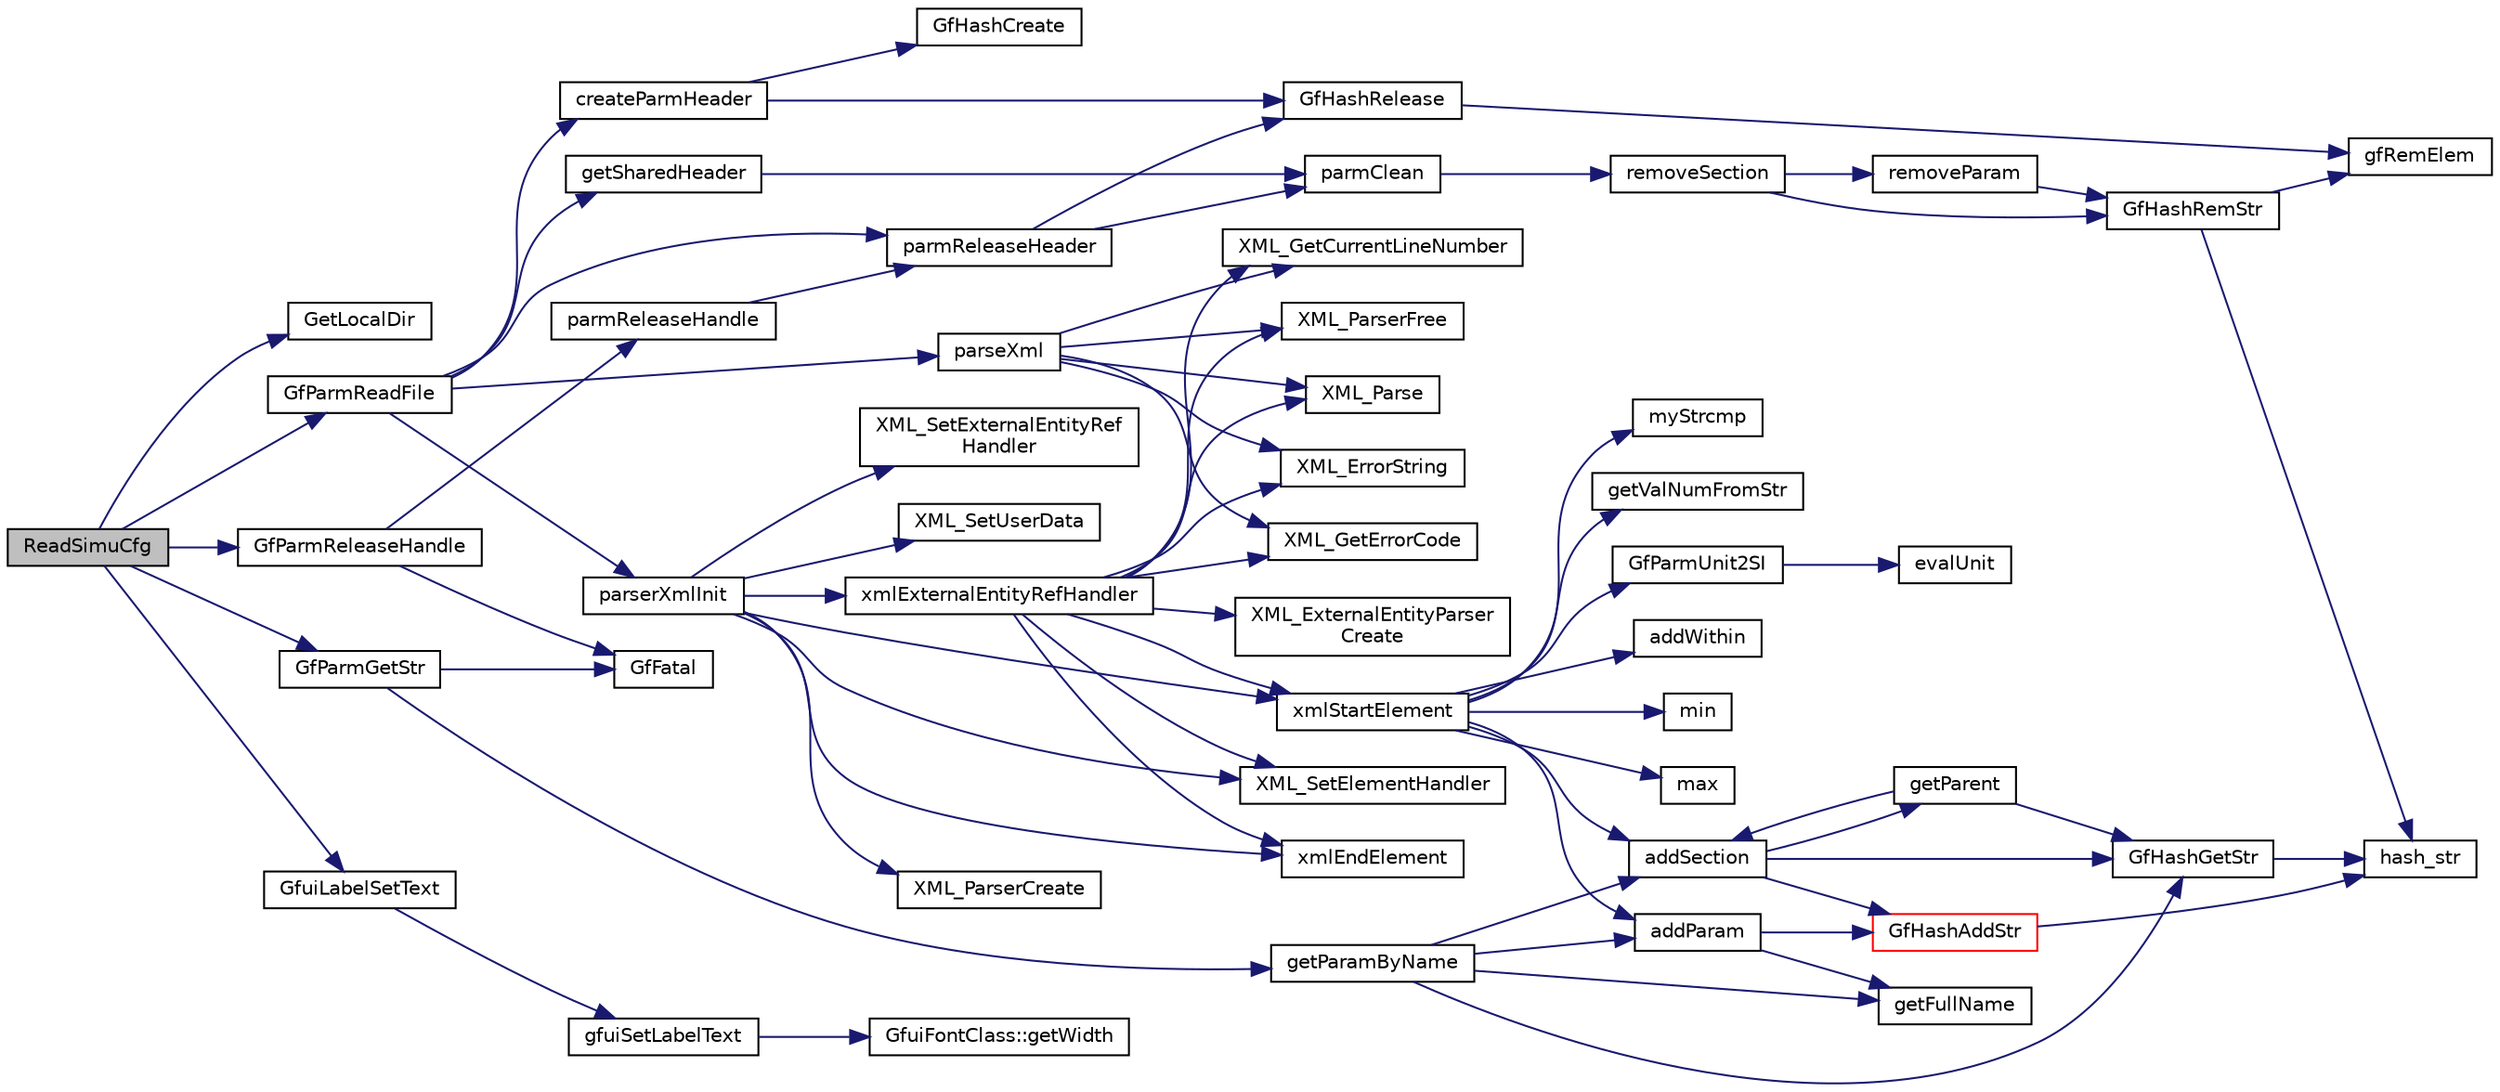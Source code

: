 digraph "ReadSimuCfg"
{
  edge [fontname="Helvetica",fontsize="10",labelfontname="Helvetica",labelfontsize="10"];
  node [fontname="Helvetica",fontsize="10",shape=record];
  rankdir="LR";
  Node1 [label="ReadSimuCfg",height=0.2,width=0.4,color="black", fillcolor="grey75", style="filled", fontcolor="black"];
  Node1 -> Node2 [color="midnightblue",fontsize="10",style="solid",fontname="Helvetica"];
  Node2 [label="GetLocalDir",height=0.2,width=0.4,color="black", fillcolor="white", style="filled",URL="$tgf_8cpp.html#ae34eae3991aacabaf9c64025449d8c87"];
  Node1 -> Node3 [color="midnightblue",fontsize="10",style="solid",fontname="Helvetica"];
  Node3 [label="GfParmReadFile",height=0.2,width=0.4,color="black", fillcolor="white", style="filled",URL="$group__paramsfile.html#ga86fccfc1b5f8abf4ef6546896abd1e4f",tooltip="Read parameter set from file and return handle to parameter set. "];
  Node3 -> Node4 [color="midnightblue",fontsize="10",style="solid",fontname="Helvetica"];
  Node4 [label="getSharedHeader",height=0.2,width=0.4,color="black", fillcolor="white", style="filled",URL="$group__paramshelper.html#ga5935841c26ba851b585d1b06a06b04f9",tooltip="Helper function for looking up parameter sets in the cache. "];
  Node4 -> Node5 [color="midnightblue",fontsize="10",style="solid",fontname="Helvetica"];
  Node5 [label="parmClean",height=0.2,width=0.4,color="black", fillcolor="white", style="filled",URL="$group__paramshelper.html#gaac5f3f388c857d021c431414dc192346",tooltip="Helper function to release the parameter set content. "];
  Node5 -> Node6 [color="midnightblue",fontsize="10",style="solid",fontname="Helvetica"];
  Node6 [label="removeSection",height=0.2,width=0.4,color="black", fillcolor="white", style="filled",URL="$group__paramshelper.html#gac51895ad01bc596f2891d7f1dce31a3b",tooltip="Helper function to remove a section and its contents (subsections, elements). "];
  Node6 -> Node7 [color="midnightblue",fontsize="10",style="solid",fontname="Helvetica"];
  Node7 [label="GfHashRemStr",height=0.2,width=0.4,color="black", fillcolor="white", style="filled",URL="$group__hash.html#gac3be5c7744cd56beaed1632489e56d7d",tooltip="Remove an element with a string key from a hash table. "];
  Node7 -> Node8 [color="midnightblue",fontsize="10",style="solid",fontname="Helvetica"];
  Node8 [label="hash_str",height=0.2,width=0.4,color="black", fillcolor="white", style="filled",URL="$hash_8cpp.html#a54816daefc845f0b3ade33c7243c6b71"];
  Node7 -> Node9 [color="midnightblue",fontsize="10",style="solid",fontname="Helvetica"];
  Node9 [label="gfRemElem",height=0.2,width=0.4,color="black", fillcolor="white", style="filled",URL="$hash_8cpp.html#ad7fbb4bb2471283e27a8104d62d88720",tooltip="Remove a table element. "];
  Node6 -> Node10 [color="midnightblue",fontsize="10",style="solid",fontname="Helvetica"];
  Node10 [label="removeParam",height=0.2,width=0.4,color="black", fillcolor="white", style="filled",URL="$group__paramshelper.html#ga927ac59c03ac010619f07922f6a63885",tooltip="Helper function to remove given parameter. "];
  Node10 -> Node7 [color="midnightblue",fontsize="10",style="solid",fontname="Helvetica"];
  Node3 -> Node11 [color="midnightblue",fontsize="10",style="solid",fontname="Helvetica"];
  Node11 [label="createParmHeader",height=0.2,width=0.4,color="black", fillcolor="white", style="filled",URL="$group__paramshelper.html#ga51eeeb22e31263d97660ac17f4523059",tooltip="Helper function to create header for parameter set handle. "];
  Node11 -> Node12 [color="midnightblue",fontsize="10",style="solid",fontname="Helvetica"];
  Node12 [label="GfHashCreate",height=0.2,width=0.4,color="black", fillcolor="white", style="filled",URL="$group__hash.html#ga2f9ae7e2ca54b135a6fed903b26a51c3",tooltip="Create a new hash table. "];
  Node11 -> Node13 [color="midnightblue",fontsize="10",style="solid",fontname="Helvetica"];
  Node13 [label="GfHashRelease",height=0.2,width=0.4,color="black", fillcolor="white", style="filled",URL="$group__hash.html#ga7a1013beb031af3ded1251fb41ba0ae2",tooltip="Release a hash table. "];
  Node13 -> Node9 [color="midnightblue",fontsize="10",style="solid",fontname="Helvetica"];
  Node3 -> Node14 [color="midnightblue",fontsize="10",style="solid",fontname="Helvetica"];
  Node14 [label="parserXmlInit",height=0.2,width=0.4,color="black", fillcolor="white", style="filled",URL="$group__paramshelper.html#gac858836123c9b216a1ac07054f1c622e",tooltip="Helper function to set up XML parser in parmHandle. "];
  Node14 -> Node15 [color="midnightblue",fontsize="10",style="solid",fontname="Helvetica"];
  Node15 [label="XML_ParserCreate",height=0.2,width=0.4,color="black", fillcolor="white", style="filled",URL="$xmlparse_8h.html#ade0dde4b0e968d0ca6276f44576e13f7"];
  Node14 -> Node16 [color="midnightblue",fontsize="10",style="solid",fontname="Helvetica"];
  Node16 [label="XML_SetElementHandler",height=0.2,width=0.4,color="black", fillcolor="white", style="filled",URL="$xmlparse_8h.html#a8196f30d3a7d9af1d4ef6d19393670ce"];
  Node14 -> Node17 [color="midnightblue",fontsize="10",style="solid",fontname="Helvetica"];
  Node17 [label="xmlStartElement",height=0.2,width=0.4,color="black", fillcolor="white", style="filled",URL="$group__paramshelper.html#ga45d22a41d2ebfe64d6d62222ce1f799c",tooltip="Helper function to process opening XML elements. "];
  Node17 -> Node18 [color="midnightblue",fontsize="10",style="solid",fontname="Helvetica"];
  Node18 [label="min",height=0.2,width=0.4,color="black", fillcolor="white", style="filled",URL="$_basic_8h.html#a07ea3b7c7ac18b96fd67ba3a6757ceb2"];
  Node17 -> Node19 [color="midnightblue",fontsize="10",style="solid",fontname="Helvetica"];
  Node19 [label="max",height=0.2,width=0.4,color="black", fillcolor="white", style="filled",URL="$_basic_8h.html#a5d2b2bbbf85f9a5ef76ff76cf42a4e69"];
  Node17 -> Node20 [color="midnightblue",fontsize="10",style="solid",fontname="Helvetica"];
  Node20 [label="myStrcmp",height=0.2,width=0.4,color="black", fillcolor="white", style="filled",URL="$params_8cpp.html#abe4e52c180f7f323352a4d231263478c"];
  Node17 -> Node21 [color="midnightblue",fontsize="10",style="solid",fontname="Helvetica"];
  Node21 [label="addSection",height=0.2,width=0.4,color="black", fillcolor="white", style="filled",URL="$group__paramshelper.html#ga56946944d68598d938e65db86ce1221f",tooltip="Helper function to add a section to a parameter set. "];
  Node21 -> Node22 [color="midnightblue",fontsize="10",style="solid",fontname="Helvetica"];
  Node22 [label="GfHashGetStr",height=0.2,width=0.4,color="black", fillcolor="white", style="filled",URL="$group__hash.html#ga4e47f57400b95ab9b6fe918c123fdb26",tooltip="Get the user data associated with a string key. "];
  Node22 -> Node8 [color="midnightblue",fontsize="10",style="solid",fontname="Helvetica"];
  Node21 -> Node23 [color="midnightblue",fontsize="10",style="solid",fontname="Helvetica"];
  Node23 [label="getParent",height=0.2,width=0.4,color="black", fillcolor="white", style="filled",URL="$group__paramshelper.html#ga6d2007ad14ed22efb2237f09c9c2649a",tooltip="Helper function to get (or create if not found) parent section of section given in sectionName..."];
  Node23 -> Node22 [color="midnightblue",fontsize="10",style="solid",fontname="Helvetica"];
  Node23 -> Node21 [color="midnightblue",fontsize="10",style="solid",fontname="Helvetica"];
  Node21 -> Node24 [color="midnightblue",fontsize="10",style="solid",fontname="Helvetica"];
  Node24 [label="GfHashAddStr",height=0.2,width=0.4,color="red", fillcolor="white", style="filled",URL="$group__hash.html#gaa7a49ed4d630a0a86a829bd8f77f75f6",tooltip="Add an element with a string key to a hash table. "];
  Node24 -> Node8 [color="midnightblue",fontsize="10",style="solid",fontname="Helvetica"];
  Node17 -> Node25 [color="midnightblue",fontsize="10",style="solid",fontname="Helvetica"];
  Node25 [label="addParam",height=0.2,width=0.4,color="black", fillcolor="white", style="filled",URL="$group__paramshelper.html#gaf202744654cbc648b47479f30ccc3a8c",tooltip="Helper function to add parameter, does not check for duplicated name. "];
  Node25 -> Node26 [color="midnightblue",fontsize="10",style="solid",fontname="Helvetica"];
  Node26 [label="getFullName",height=0.2,width=0.4,color="black", fillcolor="white", style="filled",URL="$group__paramshelper.html#gaf12253922391ef1139cd12f2a0ffa5ea",tooltip="Helper function to get the full name of a parameter (full name: \"sectionName/paramName\"). "];
  Node25 -> Node24 [color="midnightblue",fontsize="10",style="solid",fontname="Helvetica"];
  Node17 -> Node27 [color="midnightblue",fontsize="10",style="solid",fontname="Helvetica"];
  Node27 [label="getValNumFromStr",height=0.2,width=0.4,color="black", fillcolor="white", style="filled",URL="$group__paramshelper.html#ga3228b857edd4ab506cbc751eff895f77",tooltip="Helper function to parse number. "];
  Node17 -> Node28 [color="midnightblue",fontsize="10",style="solid",fontname="Helvetica"];
  Node28 [label="GfParmUnit2SI",height=0.2,width=0.4,color="black", fillcolor="white", style="filled",URL="$group__paramsdata.html#ga86ff634469b4c8640498bc574735a398",tooltip="Convert a value given in unit to SI. "];
  Node28 -> Node29 [color="midnightblue",fontsize="10",style="solid",fontname="Helvetica"];
  Node29 [label="evalUnit",height=0.2,width=0.4,color="black", fillcolor="white", style="filled",URL="$group__paramshelper.html#ga939d9b995855a1e99d2ed2591692c71d",tooltip="Support function to multiply or divide dest with unit conversion factor. "];
  Node17 -> Node30 [color="midnightblue",fontsize="10",style="solid",fontname="Helvetica"];
  Node30 [label="addWithin",height=0.2,width=0.4,color="black", fillcolor="white", style="filled",URL="$group__paramshelper.html#ga3d4c07b7c028dd4071be3452983b6bab",tooltip="Helper function to add \"within\" options to parameter curParam. "];
  Node14 -> Node31 [color="midnightblue",fontsize="10",style="solid",fontname="Helvetica"];
  Node31 [label="xmlEndElement",height=0.2,width=0.4,color="black", fillcolor="white", style="filled",URL="$group__paramshelper.html#ga48f0e93d727aea78b8dadfb8e859c26d",tooltip="Helper function to process closing XML elements. "];
  Node14 -> Node32 [color="midnightblue",fontsize="10",style="solid",fontname="Helvetica"];
  Node32 [label="XML_SetExternalEntityRef\lHandler",height=0.2,width=0.4,color="black", fillcolor="white", style="filled",URL="$xmlparse_8h.html#a4be35852fe0a42e2f46e990a49b12905"];
  Node14 -> Node33 [color="midnightblue",fontsize="10",style="solid",fontname="Helvetica"];
  Node33 [label="xmlExternalEntityRefHandler",height=0.2,width=0.4,color="black", fillcolor="white", style="filled",URL="$group__paramshelper.html#gab2e26dde18900c30b28d2476878ecdc2",tooltip="Helper function to handle external XML entities (XML referencing over multiple files/URI&#39;s). "];
  Node33 -> Node34 [color="midnightblue",fontsize="10",style="solid",fontname="Helvetica"];
  Node34 [label="XML_ExternalEntityParser\lCreate",height=0.2,width=0.4,color="black", fillcolor="white", style="filled",URL="$xmlparse_8h.html#aa30c62f5e0373916f3d34fcd2996c7f8"];
  Node33 -> Node16 [color="midnightblue",fontsize="10",style="solid",fontname="Helvetica"];
  Node33 -> Node17 [color="midnightblue",fontsize="10",style="solid",fontname="Helvetica"];
  Node33 -> Node31 [color="midnightblue",fontsize="10",style="solid",fontname="Helvetica"];
  Node33 -> Node35 [color="midnightblue",fontsize="10",style="solid",fontname="Helvetica"];
  Node35 [label="XML_Parse",height=0.2,width=0.4,color="black", fillcolor="white", style="filled",URL="$xmlparse_8h.html#aa06dad15892c63db00b52076959824ab"];
  Node33 -> Node36 [color="midnightblue",fontsize="10",style="solid",fontname="Helvetica"];
  Node36 [label="XML_ErrorString",height=0.2,width=0.4,color="black", fillcolor="white", style="filled",URL="$xmlparse_8h.html#ad5096213a0c5e65394c9cce5c378edbe"];
  Node33 -> Node37 [color="midnightblue",fontsize="10",style="solid",fontname="Helvetica"];
  Node37 [label="XML_GetErrorCode",height=0.2,width=0.4,color="black", fillcolor="white", style="filled",URL="$xmlparse_8h.html#a52353f6b74112285d2480e5396de1909"];
  Node33 -> Node38 [color="midnightblue",fontsize="10",style="solid",fontname="Helvetica"];
  Node38 [label="XML_GetCurrentLineNumber",height=0.2,width=0.4,color="black", fillcolor="white", style="filled",URL="$xmlparse_8h.html#af83853fd6e66f9e3da11533240c4225f"];
  Node33 -> Node39 [color="midnightblue",fontsize="10",style="solid",fontname="Helvetica"];
  Node39 [label="XML_ParserFree",height=0.2,width=0.4,color="black", fillcolor="white", style="filled",URL="$xmlparse_8h.html#ad46cb4a3a84d2b767811fc788b7cf90f"];
  Node14 -> Node40 [color="midnightblue",fontsize="10",style="solid",fontname="Helvetica"];
  Node40 [label="XML_SetUserData",height=0.2,width=0.4,color="black", fillcolor="white", style="filled",URL="$xmlparse_8h.html#aa5537176d35f3a2a96f9a56886ea1752"];
  Node3 -> Node41 [color="midnightblue",fontsize="10",style="solid",fontname="Helvetica"];
  Node41 [label="parseXml",height=0.2,width=0.4,color="black", fillcolor="white", style="filled",URL="$group__paramshelper.html#gaf8e1884873dd5449e8fedab60c19e46a",tooltip="Helper function to parse one line of XML. "];
  Node41 -> Node35 [color="midnightblue",fontsize="10",style="solid",fontname="Helvetica"];
  Node41 -> Node36 [color="midnightblue",fontsize="10",style="solid",fontname="Helvetica"];
  Node41 -> Node37 [color="midnightblue",fontsize="10",style="solid",fontname="Helvetica"];
  Node41 -> Node38 [color="midnightblue",fontsize="10",style="solid",fontname="Helvetica"];
  Node41 -> Node39 [color="midnightblue",fontsize="10",style="solid",fontname="Helvetica"];
  Node3 -> Node42 [color="midnightblue",fontsize="10",style="solid",fontname="Helvetica"];
  Node42 [label="parmReleaseHeader",height=0.2,width=0.4,color="black", fillcolor="white", style="filled",URL="$group__paramshelper.html#ga240416a305e2986d5fe269ae7ecc92df",tooltip="Helper function to release the parameter set if the reference counter is 0. "];
  Node42 -> Node5 [color="midnightblue",fontsize="10",style="solid",fontname="Helvetica"];
  Node42 -> Node13 [color="midnightblue",fontsize="10",style="solid",fontname="Helvetica"];
  Node1 -> Node43 [color="midnightblue",fontsize="10",style="solid",fontname="Helvetica"];
  Node43 [label="GfParmGetStr",height=0.2,width=0.4,color="black", fillcolor="white", style="filled",URL="$group__paramsdata.html#gaa37bfd1fabd03d24fd50812c2330fa12",tooltip="Get a string parameter from the parameter set handle. "];
  Node43 -> Node44 [color="midnightblue",fontsize="10",style="solid",fontname="Helvetica"];
  Node44 [label="GfFatal",height=0.2,width=0.4,color="black", fillcolor="white", style="filled",URL="$tgf_8h.html#a927c58e55400ef72e0e54548b26f973d"];
  Node43 -> Node45 [color="midnightblue",fontsize="10",style="solid",fontname="Helvetica"];
  Node45 [label="getParamByName",height=0.2,width=0.4,color="black", fillcolor="white", style="filled",URL="$group__paramshelper.html#gad76ca407ee6b618e69f80c80aa319d63",tooltip="Helper function to get (or create) a parameter by name. "];
  Node45 -> Node26 [color="midnightblue",fontsize="10",style="solid",fontname="Helvetica"];
  Node45 -> Node22 [color="midnightblue",fontsize="10",style="solid",fontname="Helvetica"];
  Node45 -> Node21 [color="midnightblue",fontsize="10",style="solid",fontname="Helvetica"];
  Node45 -> Node25 [color="midnightblue",fontsize="10",style="solid",fontname="Helvetica"];
  Node1 -> Node46 [color="midnightblue",fontsize="10",style="solid",fontname="Helvetica"];
  Node46 [label="GfParmReleaseHandle",height=0.2,width=0.4,color="black", fillcolor="white", style="filled",URL="$group__paramsfile.html#ga1a1597d2697db41bcb9fdb64a6569761",tooltip="Release given parameter set handle parmHandle. "];
  Node46 -> Node44 [color="midnightblue",fontsize="10",style="solid",fontname="Helvetica"];
  Node46 -> Node47 [color="midnightblue",fontsize="10",style="solid",fontname="Helvetica"];
  Node47 [label="parmReleaseHandle",height=0.2,width=0.4,color="black", fillcolor="white", style="filled",URL="$group__paramshelper.html#gaed13d1d94abd7055dcd118e91a857cf8",tooltip="Helper function to release the handle and eventually the referenced parameter set (if the reference c..."];
  Node47 -> Node42 [color="midnightblue",fontsize="10",style="solid",fontname="Helvetica"];
  Node1 -> Node48 [color="midnightblue",fontsize="10",style="solid",fontname="Helvetica"];
  Node48 [label="GfuiLabelSetText",height=0.2,width=0.4,color="black", fillcolor="white", style="filled",URL="$group__gui.html#ga14f9a31e80f932a65f5bee3dec5a74af",tooltip="Change the text of a label. "];
  Node48 -> Node49 [color="midnightblue",fontsize="10",style="solid",fontname="Helvetica"];
  Node49 [label="gfuiSetLabelText",height=0.2,width=0.4,color="black", fillcolor="white", style="filled",URL="$guilabel_8cpp.html#aa1397d5315db5e38136962ab4f9a715b"];
  Node49 -> Node50 [color="midnightblue",fontsize="10",style="solid",fontname="Helvetica"];
  Node50 [label="GfuiFontClass::getWidth",height=0.2,width=0.4,color="black", fillcolor="white", style="filled",URL="$class_gfui_font_class.html#a96fb79e144b166ac018613a77795b7d0"];
}
